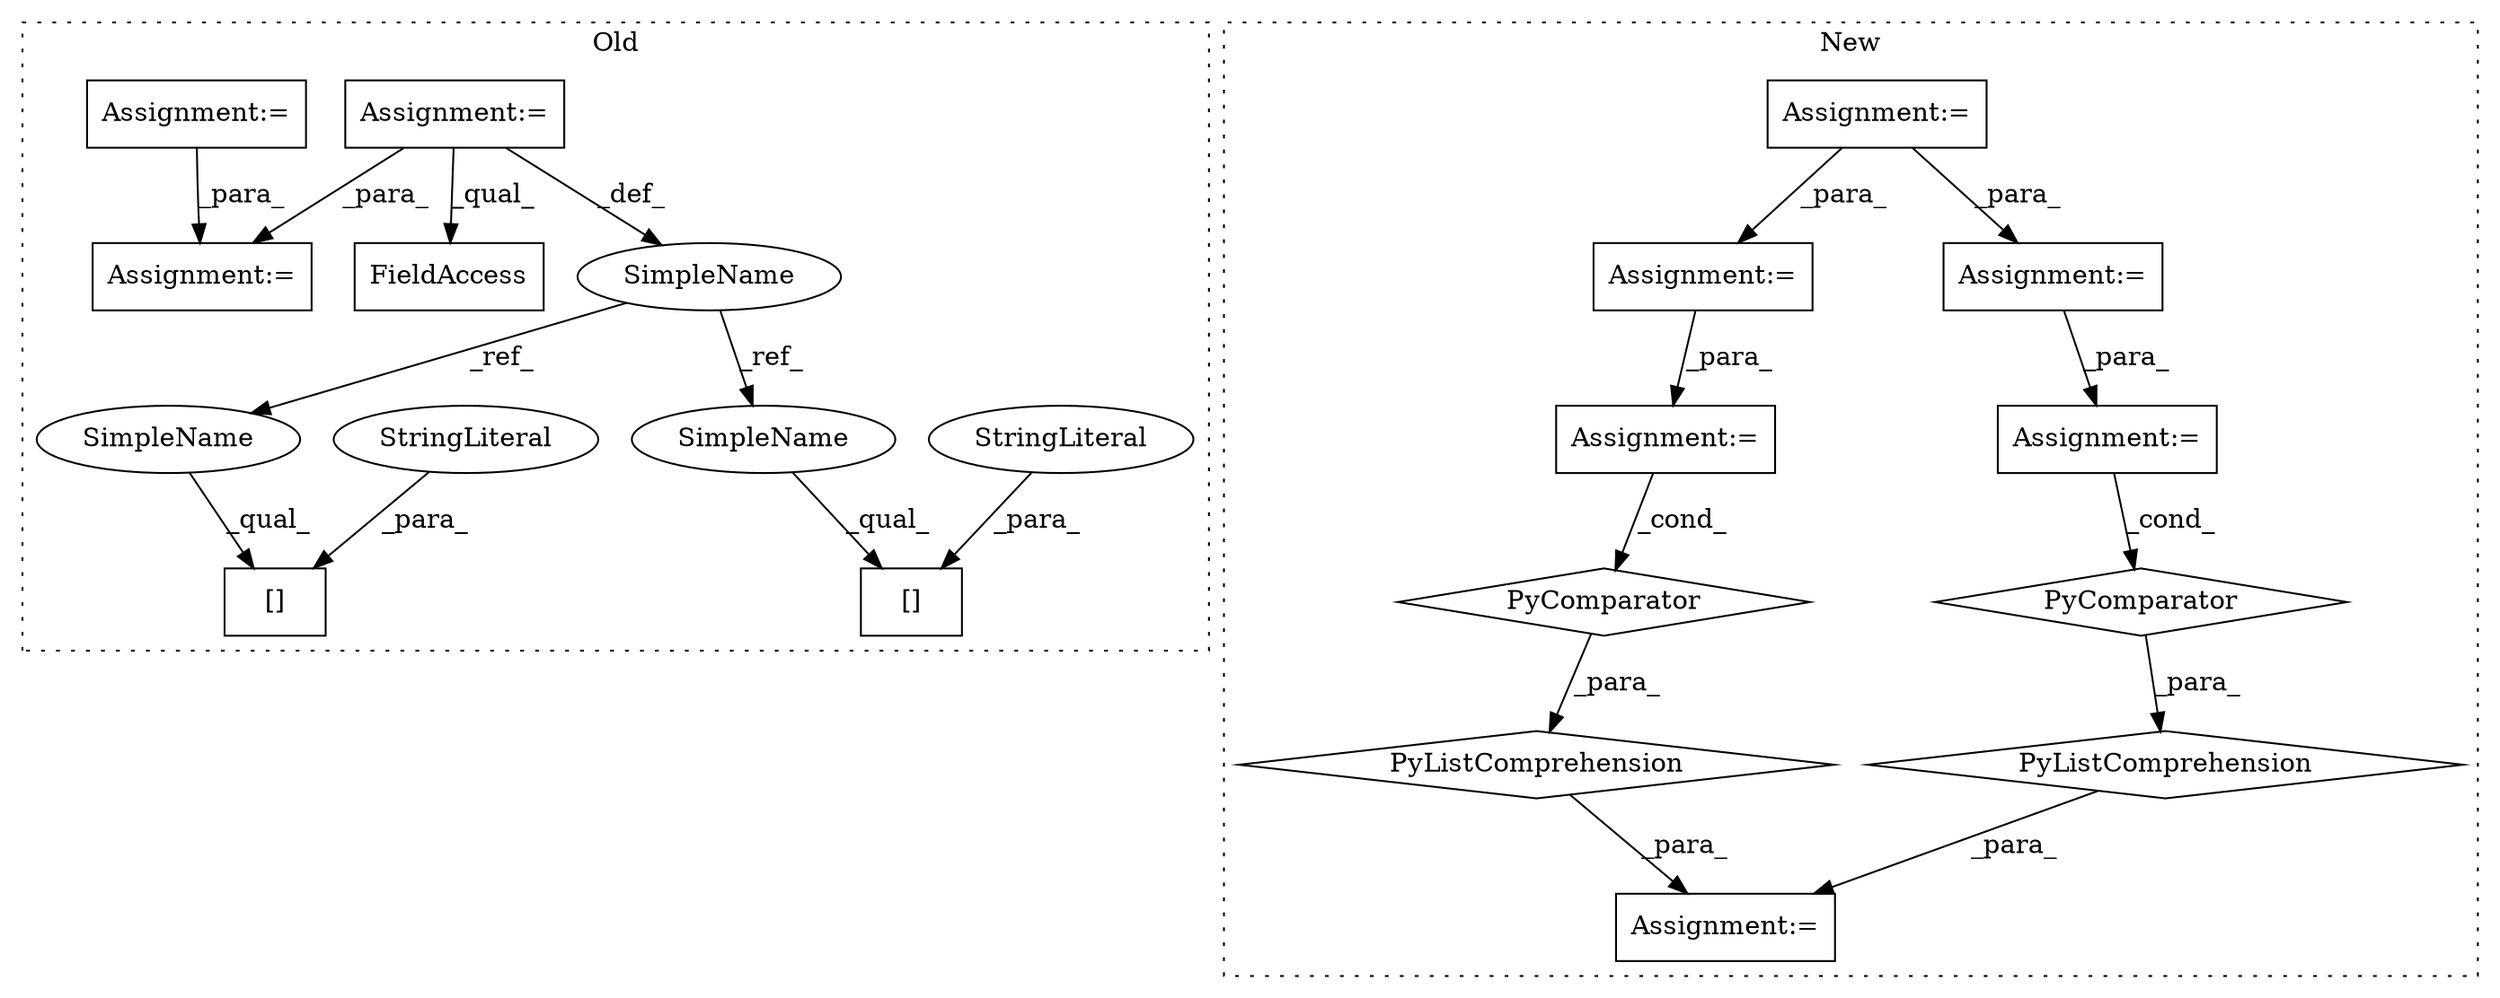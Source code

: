 digraph G {
subgraph cluster0 {
1 [label="[]" a="2" s="1628,1652" l="17,1" shape="box"];
6 [label="StringLiteral" a="45" s="1645" l="7" shape="ellipse"];
7 [label="Assignment:=" a="7" s="585" l="1" shape="box"];
8 [label="[]" a="2" s="1483,1508" l="17,1" shape="box"];
9 [label="StringLiteral" a="45" s="1500" l="8" shape="ellipse"];
11 [label="SimpleName" a="42" s="569" l="16" shape="ellipse"];
16 [label="FieldAccess" a="22" s="1547" l="9" shape="box"];
18 [label="Assignment:=" a="7" s="1375" l="1" shape="box"];
19 [label="Assignment:=" a="7" s="1775" l="40" shape="box"];
20 [label="SimpleName" a="42" s="1628" l="16" shape="ellipse"];
21 [label="SimpleName" a="42" s="1483" l="16" shape="ellipse"];
label = "Old";
style="dotted";
}
subgraph cluster1 {
2 [label="PyComparator" a="113" s="1978" l="32" shape="diamond"];
3 [label="Assignment:=" a="7" s="1978" l="32" shape="box"];
4 [label="PyListComprehension" a="109" s="1902" l="116" shape="diamond"];
5 [label="Assignment:=" a="7" s="1889" l="1" shape="box"];
10 [label="Assignment:=" a="7" s="1840" l="1" shape="box"];
12 [label="Assignment:=" a="7" s="1772" l="1" shape="box"];
13 [label="PyListComprehension" a="109" s="2026" l="123" shape="diamond"];
14 [label="PyComparator" a="113" s="2102" l="39" shape="diamond"];
15 [label="Assignment:=" a="7" s="2102" l="39" shape="box"];
17 [label="Assignment:=" a="7" s="1064" l="2" shape="box"];
label = "New";
style="dotted";
}
2 -> 4 [label="_para_"];
3 -> 2 [label="_cond_"];
4 -> 5 [label="_para_"];
6 -> 1 [label="_para_"];
7 -> 18 [label="_para_"];
7 -> 16 [label="_qual_"];
7 -> 11 [label="_def_"];
9 -> 8 [label="_para_"];
10 -> 15 [label="_para_"];
11 -> 20 [label="_ref_"];
11 -> 21 [label="_ref_"];
12 -> 3 [label="_para_"];
13 -> 5 [label="_para_"];
14 -> 13 [label="_para_"];
15 -> 14 [label="_cond_"];
17 -> 12 [label="_para_"];
17 -> 10 [label="_para_"];
19 -> 18 [label="_para_"];
20 -> 1 [label="_qual_"];
21 -> 8 [label="_qual_"];
}